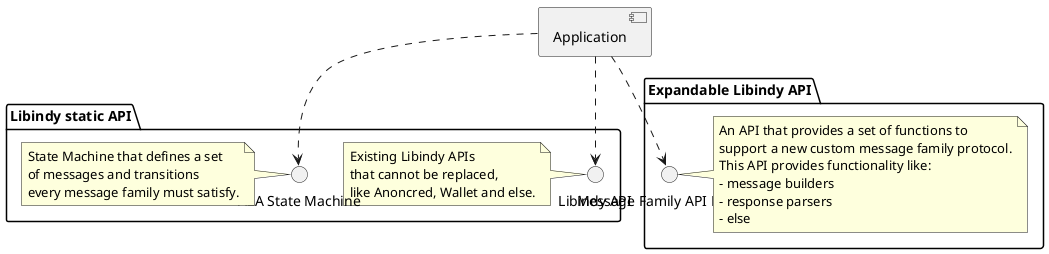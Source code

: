 @startuml components

[Application] as application

package "Libindy static API" {
    () "Libindy API" as i_libindy_api
    application  ..> i_libindy_api

    note left of i_libindy_api
    Existing Libindy APIs
    that cannot be replaced,
    like Anoncred, Wallet and else.
    end note

    () "A2A State Machine" as i_state_machine
    application  ..> i_state_machine

    note left of i_state_machine
    State Machine that defines a set
    of messages and transitions
    every message family must satisfy.
    end note
}

package "Expandable Libindy API" {
    () "Message Family API Helpers" as i_custom_api
    application ..> i_custom_api

    note right of i_custom_api
    An API that provides a set of functions to
    support a new custom message family protocol.
    This API provides functionality like:
    - message builders
    - response parsers
    - else
    end note
}

@enduml
